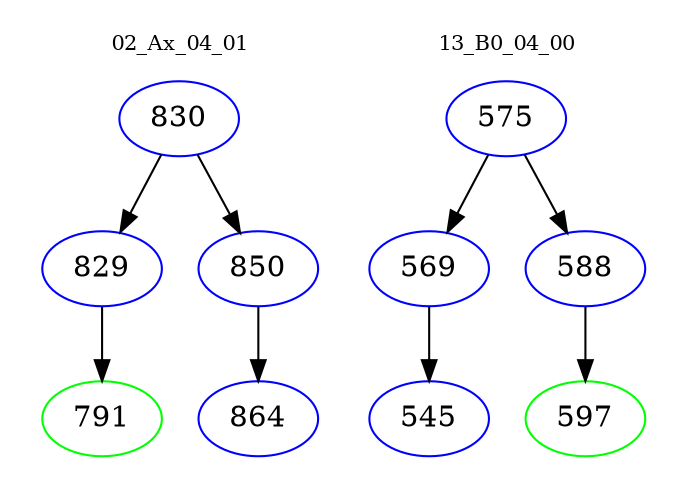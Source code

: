 digraph{
subgraph cluster_0 {
color = white
label = "02_Ax_04_01";
fontsize=10;
T0_830 [label="830", color="blue"]
T0_830 -> T0_829 [color="black"]
T0_829 [label="829", color="blue"]
T0_829 -> T0_791 [color="black"]
T0_791 [label="791", color="green"]
T0_830 -> T0_850 [color="black"]
T0_850 [label="850", color="blue"]
T0_850 -> T0_864 [color="black"]
T0_864 [label="864", color="blue"]
}
subgraph cluster_1 {
color = white
label = "13_B0_04_00";
fontsize=10;
T1_575 [label="575", color="blue"]
T1_575 -> T1_569 [color="black"]
T1_569 [label="569", color="blue"]
T1_569 -> T1_545 [color="black"]
T1_545 [label="545", color="blue"]
T1_575 -> T1_588 [color="black"]
T1_588 [label="588", color="blue"]
T1_588 -> T1_597 [color="black"]
T1_597 [label="597", color="green"]
}
}
